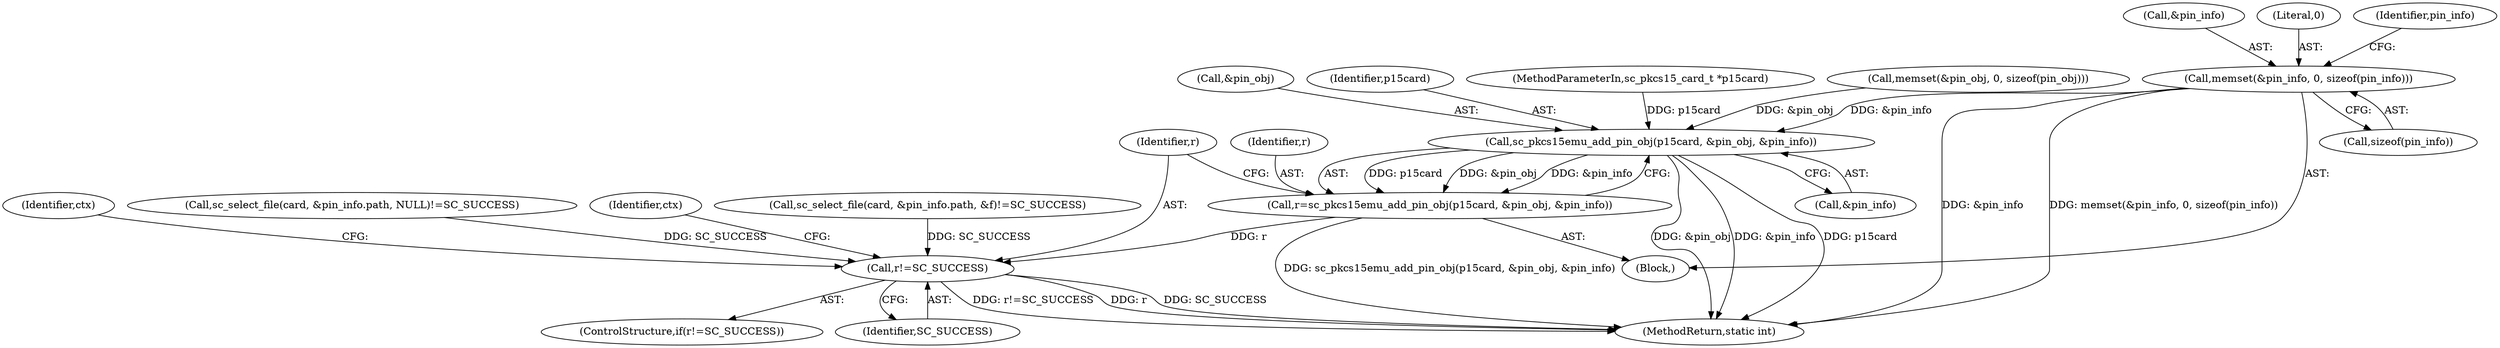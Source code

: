 digraph "0_OpenSC_8fe377e93b4b56060e5bbfb6f3142ceaeca744fa_21@API" {
"1000128" [label="(Call,memset(&pin_info, 0, sizeof(pin_info)))"];
"1000491" [label="(Call,sc_pkcs15emu_add_pin_obj(p15card, &pin_obj, &pin_info))"];
"1000489" [label="(Call,r=sc_pkcs15emu_add_pin_obj(p15card, &pin_obj, &pin_info))"];
"1000498" [label="(Call,r!=SC_SUCCESS)"];
"1000503" [label="(Identifier,ctx)"];
"1000129" [label="(Call,&pin_info)"];
"1000519" [label="(MethodReturn,static int)"];
"1000493" [label="(Call,&pin_obj)"];
"1000131" [label="(Literal,0)"];
"1000305" [label="(Call,sc_select_file(card, &pin_info.path, NULL)!=SC_SUCCESS)"];
"1000491" [label="(Call,sc_pkcs15emu_add_pin_obj(p15card, &pin_obj, &pin_info))"];
"1000128" [label="(Call,memset(&pin_info, 0, sizeof(pin_info)))"];
"1000492" [label="(Identifier,p15card)"];
"1000498" [label="(Call,r!=SC_SUCCESS)"];
"1000497" [label="(ControlStructure,if(r!=SC_SUCCESS))"];
"1000500" [label="(Identifier,SC_SUCCESS)"];
"1000495" [label="(Call,&pin_info)"];
"1000510" [label="(Identifier,ctx)"];
"1000490" [label="(Identifier,r)"];
"1000137" [label="(Identifier,pin_info)"];
"1000450" [label="(Call,sc_select_file(card, &pin_info.path, &f)!=SC_SUCCESS)"];
"1000489" [label="(Call,r=sc_pkcs15emu_add_pin_obj(p15card, &pin_obj, &pin_info))"];
"1000101" [label="(MethodParameterIn,sc_pkcs15_card_t *p15card)"];
"1000499" [label="(Identifier,r)"];
"1000109" [label="(Block,)"];
"1000229" [label="(Call,memset(&pin_obj, 0, sizeof(pin_obj)))"];
"1000132" [label="(Call,sizeof(pin_info))"];
"1000128" -> "1000109"  [label="AST: "];
"1000128" -> "1000132"  [label="CFG: "];
"1000129" -> "1000128"  [label="AST: "];
"1000131" -> "1000128"  [label="AST: "];
"1000132" -> "1000128"  [label="AST: "];
"1000137" -> "1000128"  [label="CFG: "];
"1000128" -> "1000519"  [label="DDG: &pin_info"];
"1000128" -> "1000519"  [label="DDG: memset(&pin_info, 0, sizeof(pin_info))"];
"1000128" -> "1000491"  [label="DDG: &pin_info"];
"1000491" -> "1000489"  [label="AST: "];
"1000491" -> "1000495"  [label="CFG: "];
"1000492" -> "1000491"  [label="AST: "];
"1000493" -> "1000491"  [label="AST: "];
"1000495" -> "1000491"  [label="AST: "];
"1000489" -> "1000491"  [label="CFG: "];
"1000491" -> "1000519"  [label="DDG: &pin_obj"];
"1000491" -> "1000519"  [label="DDG: &pin_info"];
"1000491" -> "1000519"  [label="DDG: p15card"];
"1000491" -> "1000489"  [label="DDG: p15card"];
"1000491" -> "1000489"  [label="DDG: &pin_obj"];
"1000491" -> "1000489"  [label="DDG: &pin_info"];
"1000101" -> "1000491"  [label="DDG: p15card"];
"1000229" -> "1000491"  [label="DDG: &pin_obj"];
"1000489" -> "1000109"  [label="AST: "];
"1000490" -> "1000489"  [label="AST: "];
"1000499" -> "1000489"  [label="CFG: "];
"1000489" -> "1000519"  [label="DDG: sc_pkcs15emu_add_pin_obj(p15card, &pin_obj, &pin_info)"];
"1000489" -> "1000498"  [label="DDG: r"];
"1000498" -> "1000497"  [label="AST: "];
"1000498" -> "1000500"  [label="CFG: "];
"1000499" -> "1000498"  [label="AST: "];
"1000500" -> "1000498"  [label="AST: "];
"1000503" -> "1000498"  [label="CFG: "];
"1000510" -> "1000498"  [label="CFG: "];
"1000498" -> "1000519"  [label="DDG: r!=SC_SUCCESS"];
"1000498" -> "1000519"  [label="DDG: r"];
"1000498" -> "1000519"  [label="DDG: SC_SUCCESS"];
"1000450" -> "1000498"  [label="DDG: SC_SUCCESS"];
"1000305" -> "1000498"  [label="DDG: SC_SUCCESS"];
}
